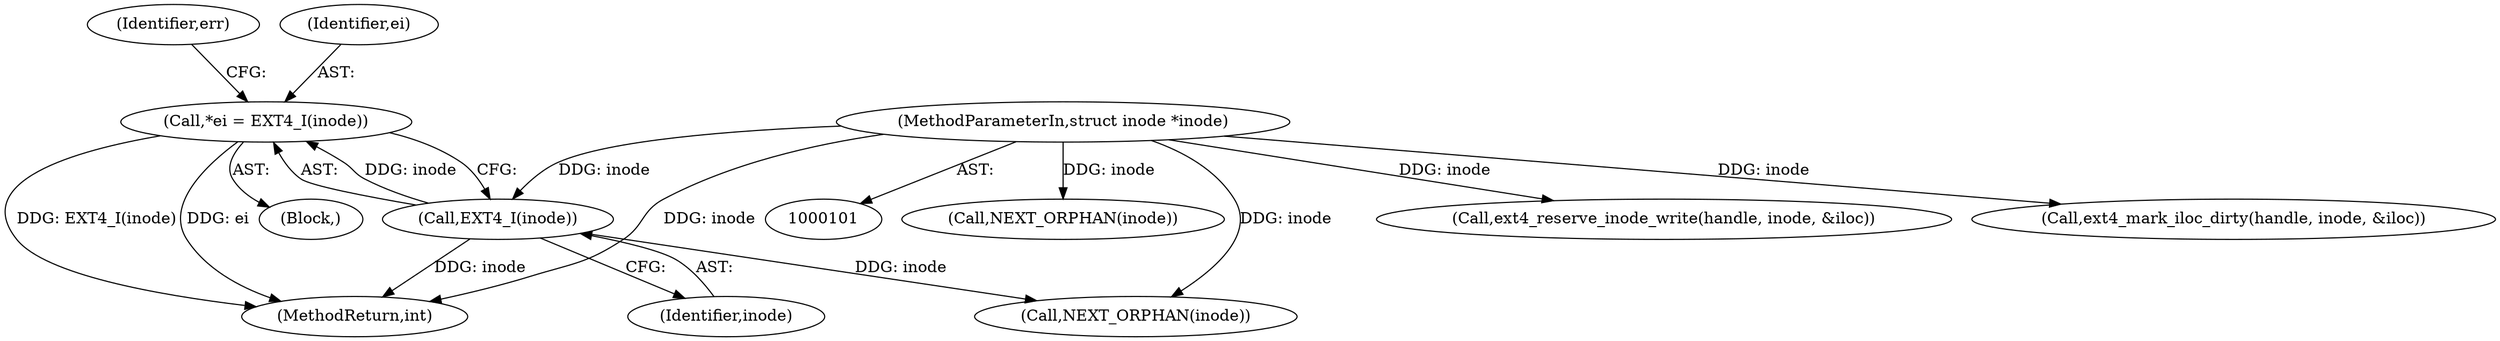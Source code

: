 digraph "0_linux_0e9a9a1ad619e7e987815d20262d36a2f95717ca@pointer" {
"1000107" [label="(Call,*ei = EXT4_I(inode))"];
"1000109" [label="(Call,EXT4_I(inode))"];
"1000103" [label="(MethodParameterIn,struct inode *inode)"];
"1000109" [label="(Call,EXT4_I(inode))"];
"1000116" [label="(Identifier,err)"];
"1000107" [label="(Call,*ei = EXT4_I(inode))"];
"1000155" [label="(Call,NEXT_ORPHAN(inode))"];
"1000273" [label="(Call,NEXT_ORPHAN(inode))"];
"1000306" [label="(MethodReturn,int)"];
"1000103" [label="(MethodParameterIn,struct inode *inode)"];
"1000187" [label="(Call,ext4_reserve_inode_write(handle, inode, &iloc))"];
"1000278" [label="(Call,ext4_mark_iloc_dirty(handle, inode, &iloc))"];
"1000110" [label="(Identifier,inode)"];
"1000104" [label="(Block,)"];
"1000108" [label="(Identifier,ei)"];
"1000107" -> "1000104"  [label="AST: "];
"1000107" -> "1000109"  [label="CFG: "];
"1000108" -> "1000107"  [label="AST: "];
"1000109" -> "1000107"  [label="AST: "];
"1000116" -> "1000107"  [label="CFG: "];
"1000107" -> "1000306"  [label="DDG: ei"];
"1000107" -> "1000306"  [label="DDG: EXT4_I(inode)"];
"1000109" -> "1000107"  [label="DDG: inode"];
"1000109" -> "1000110"  [label="CFG: "];
"1000110" -> "1000109"  [label="AST: "];
"1000109" -> "1000306"  [label="DDG: inode"];
"1000103" -> "1000109"  [label="DDG: inode"];
"1000109" -> "1000155"  [label="DDG: inode"];
"1000103" -> "1000101"  [label="AST: "];
"1000103" -> "1000306"  [label="DDG: inode"];
"1000103" -> "1000155"  [label="DDG: inode"];
"1000103" -> "1000187"  [label="DDG: inode"];
"1000103" -> "1000273"  [label="DDG: inode"];
"1000103" -> "1000278"  [label="DDG: inode"];
}
